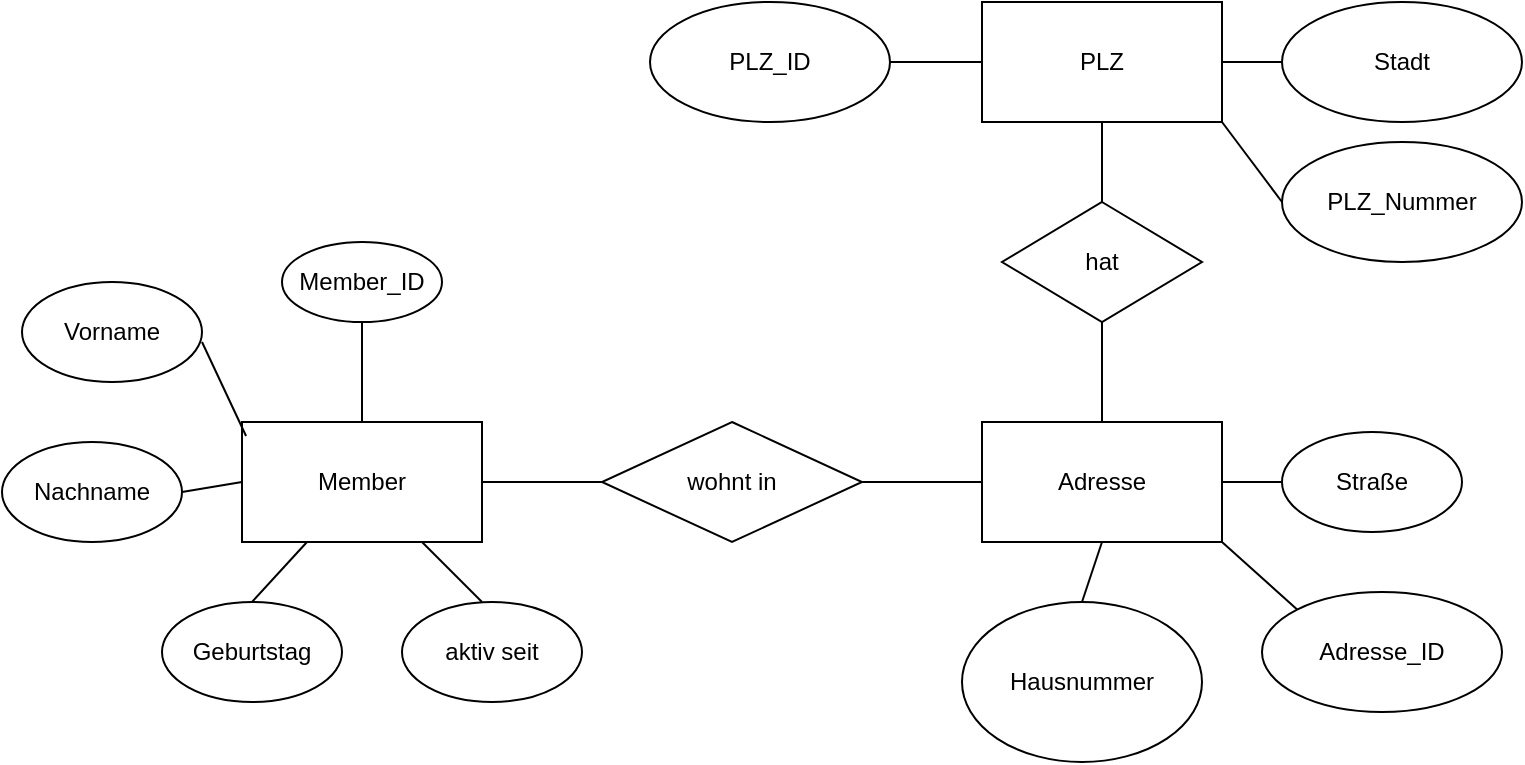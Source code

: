 <mxfile version="20.6.0" type="github">
  <diagram id="W9aKF14Ha8pWVmVTF3IQ" name="Seite-1">
    <mxGraphModel dx="1038" dy="564" grid="1" gridSize="10" guides="1" tooltips="1" connect="1" arrows="1" fold="1" page="1" pageScale="1" pageWidth="827" pageHeight="1169" math="0" shadow="0">
      <root>
        <mxCell id="0" />
        <mxCell id="1" parent="0" />
        <mxCell id="9BiTmk-PqYOJWmD8OITf-1" value="Member" style="rounded=0;whiteSpace=wrap;html=1;" vertex="1" parent="1">
          <mxGeometry x="210" y="210" width="120" height="60" as="geometry" />
        </mxCell>
        <mxCell id="9BiTmk-PqYOJWmD8OITf-2" value="Member_ID" style="ellipse;whiteSpace=wrap;html=1;" vertex="1" parent="1">
          <mxGeometry x="230" y="120" width="80" height="40" as="geometry" />
        </mxCell>
        <mxCell id="9BiTmk-PqYOJWmD8OITf-4" value="Vorname" style="ellipse;whiteSpace=wrap;html=1;" vertex="1" parent="1">
          <mxGeometry x="100" y="140" width="90" height="50" as="geometry" />
        </mxCell>
        <mxCell id="9BiTmk-PqYOJWmD8OITf-6" value="Nachname" style="ellipse;whiteSpace=wrap;html=1;" vertex="1" parent="1">
          <mxGeometry x="90" y="220" width="90" height="50" as="geometry" />
        </mxCell>
        <mxCell id="9BiTmk-PqYOJWmD8OITf-7" value="Geburtstag" style="ellipse;whiteSpace=wrap;html=1;" vertex="1" parent="1">
          <mxGeometry x="170" y="300" width="90" height="50" as="geometry" />
        </mxCell>
        <mxCell id="9BiTmk-PqYOJWmD8OITf-8" value="Adresse" style="rounded=0;whiteSpace=wrap;html=1;" vertex="1" parent="1">
          <mxGeometry x="580" y="210" width="120" height="60" as="geometry" />
        </mxCell>
        <mxCell id="9BiTmk-PqYOJWmD8OITf-9" value="wohnt in" style="rhombus;whiteSpace=wrap;html=1;" vertex="1" parent="1">
          <mxGeometry x="390" y="210" width="130" height="60" as="geometry" />
        </mxCell>
        <mxCell id="9BiTmk-PqYOJWmD8OITf-12" value="" style="endArrow=none;html=1;rounded=0;exitX=1;exitY=0.5;exitDx=0;exitDy=0;" edge="1" parent="1" source="9BiTmk-PqYOJWmD8OITf-1">
          <mxGeometry width="50" height="50" relative="1" as="geometry">
            <mxPoint x="340" y="290" as="sourcePoint" />
            <mxPoint x="390" y="240" as="targetPoint" />
          </mxGeometry>
        </mxCell>
        <mxCell id="9BiTmk-PqYOJWmD8OITf-13" value="" style="endArrow=none;html=1;rounded=0;exitX=1;exitY=0.5;exitDx=0;exitDy=0;entryX=0;entryY=0.5;entryDx=0;entryDy=0;" edge="1" parent="1" source="9BiTmk-PqYOJWmD8OITf-9" target="9BiTmk-PqYOJWmD8OITf-8">
          <mxGeometry width="50" height="50" relative="1" as="geometry">
            <mxPoint x="520" y="270" as="sourcePoint" />
            <mxPoint x="570" y="220" as="targetPoint" />
          </mxGeometry>
        </mxCell>
        <mxCell id="9BiTmk-PqYOJWmD8OITf-15" value="Hausnummer" style="ellipse;whiteSpace=wrap;html=1;" vertex="1" parent="1">
          <mxGeometry x="570" y="300" width="120" height="80" as="geometry" />
        </mxCell>
        <mxCell id="9BiTmk-PqYOJWmD8OITf-16" value="PLZ" style="rounded=0;whiteSpace=wrap;html=1;" vertex="1" parent="1">
          <mxGeometry x="580" width="120" height="60" as="geometry" />
        </mxCell>
        <mxCell id="9BiTmk-PqYOJWmD8OITf-18" value="aktiv seit" style="ellipse;whiteSpace=wrap;html=1;" vertex="1" parent="1">
          <mxGeometry x="290" y="300" width="90" height="50" as="geometry" />
        </mxCell>
        <mxCell id="9BiTmk-PqYOJWmD8OITf-20" value="Straße" style="ellipse;whiteSpace=wrap;html=1;" vertex="1" parent="1">
          <mxGeometry x="730" y="215" width="90" height="50" as="geometry" />
        </mxCell>
        <mxCell id="9BiTmk-PqYOJWmD8OITf-21" value="Stadt" style="ellipse;whiteSpace=wrap;html=1;" vertex="1" parent="1">
          <mxGeometry x="730" width="120" height="60" as="geometry" />
        </mxCell>
        <mxCell id="9BiTmk-PqYOJWmD8OITf-24" value="" style="endArrow=none;html=1;rounded=0;entryX=0.5;entryY=1;entryDx=0;entryDy=0;startArrow=none;" edge="1" parent="1" source="9BiTmk-PqYOJWmD8OITf-26" target="9BiTmk-PqYOJWmD8OITf-16">
          <mxGeometry width="50" height="50" relative="1" as="geometry">
            <mxPoint x="620" y="140" as="sourcePoint" />
            <mxPoint x="670" y="90" as="targetPoint" />
            <Array as="points" />
          </mxGeometry>
        </mxCell>
        <mxCell id="9BiTmk-PqYOJWmD8OITf-26" value="hat" style="rhombus;whiteSpace=wrap;html=1;" vertex="1" parent="1">
          <mxGeometry x="590" y="100" width="100" height="60" as="geometry" />
        </mxCell>
        <mxCell id="9BiTmk-PqYOJWmD8OITf-28" value="" style="endArrow=none;html=1;rounded=0;entryX=0.5;entryY=1;entryDx=0;entryDy=0;exitX=0.5;exitY=0;exitDx=0;exitDy=0;" edge="1" parent="1" source="9BiTmk-PqYOJWmD8OITf-8" target="9BiTmk-PqYOJWmD8OITf-26">
          <mxGeometry width="50" height="50" relative="1" as="geometry">
            <mxPoint x="610" y="230" as="sourcePoint" />
            <mxPoint x="660" y="180" as="targetPoint" />
          </mxGeometry>
        </mxCell>
        <mxCell id="9BiTmk-PqYOJWmD8OITf-29" value="" style="endArrow=none;html=1;rounded=0;entryX=0;entryY=0.5;entryDx=0;entryDy=0;exitX=1;exitY=0.5;exitDx=0;exitDy=0;" edge="1" parent="1" source="9BiTmk-PqYOJWmD8OITf-16" target="9BiTmk-PqYOJWmD8OITf-21">
          <mxGeometry width="50" height="50" relative="1" as="geometry">
            <mxPoint x="690" y="70" as="sourcePoint" />
            <mxPoint x="740" y="20" as="targetPoint" />
          </mxGeometry>
        </mxCell>
        <mxCell id="9BiTmk-PqYOJWmD8OITf-31" value="PLZ_ID" style="ellipse;whiteSpace=wrap;html=1;" vertex="1" parent="1">
          <mxGeometry x="414" width="120" height="60" as="geometry" />
        </mxCell>
        <mxCell id="9BiTmk-PqYOJWmD8OITf-32" value="PLZ_Nummer" style="ellipse;whiteSpace=wrap;html=1;" vertex="1" parent="1">
          <mxGeometry x="730" y="70" width="120" height="60" as="geometry" />
        </mxCell>
        <mxCell id="9BiTmk-PqYOJWmD8OITf-34" value="Adresse_ID" style="ellipse;whiteSpace=wrap;html=1;" vertex="1" parent="1">
          <mxGeometry x="720" y="295" width="120" height="60" as="geometry" />
        </mxCell>
        <mxCell id="9BiTmk-PqYOJWmD8OITf-35" value="" style="endArrow=none;html=1;rounded=0;entryX=0.5;entryY=1;entryDx=0;entryDy=0;" edge="1" parent="1" target="9BiTmk-PqYOJWmD8OITf-2">
          <mxGeometry width="50" height="50" relative="1" as="geometry">
            <mxPoint x="270" y="210" as="sourcePoint" />
            <mxPoint x="320" y="160" as="targetPoint" />
          </mxGeometry>
        </mxCell>
        <mxCell id="9BiTmk-PqYOJWmD8OITf-36" value="" style="endArrow=none;html=1;rounded=0;exitX=0.017;exitY=0.117;exitDx=0;exitDy=0;exitPerimeter=0;" edge="1" parent="1" source="9BiTmk-PqYOJWmD8OITf-1">
          <mxGeometry width="50" height="50" relative="1" as="geometry">
            <mxPoint x="140" y="220" as="sourcePoint" />
            <mxPoint x="190" y="170" as="targetPoint" />
          </mxGeometry>
        </mxCell>
        <mxCell id="9BiTmk-PqYOJWmD8OITf-37" value="" style="endArrow=none;html=1;rounded=0;exitX=1;exitY=0.5;exitDx=0;exitDy=0;" edge="1" parent="1" source="9BiTmk-PqYOJWmD8OITf-6">
          <mxGeometry width="50" height="50" relative="1" as="geometry">
            <mxPoint x="160" y="290" as="sourcePoint" />
            <mxPoint x="210" y="240" as="targetPoint" />
          </mxGeometry>
        </mxCell>
        <mxCell id="9BiTmk-PqYOJWmD8OITf-38" value="" style="endArrow=none;html=1;rounded=0;exitX=0.5;exitY=0;exitDx=0;exitDy=0;" edge="1" parent="1" source="9BiTmk-PqYOJWmD8OITf-7" target="9BiTmk-PqYOJWmD8OITf-1">
          <mxGeometry width="50" height="50" relative="1" as="geometry">
            <mxPoint x="130" y="340" as="sourcePoint" />
            <mxPoint x="180" y="290" as="targetPoint" />
          </mxGeometry>
        </mxCell>
        <mxCell id="9BiTmk-PqYOJWmD8OITf-39" value="" style="endArrow=none;html=1;rounded=0;entryX=0.75;entryY=1;entryDx=0;entryDy=0;" edge="1" parent="1" target="9BiTmk-PqYOJWmD8OITf-1">
          <mxGeometry width="50" height="50" relative="1" as="geometry">
            <mxPoint x="330" y="300" as="sourcePoint" />
            <mxPoint x="380" y="250" as="targetPoint" />
          </mxGeometry>
        </mxCell>
        <mxCell id="9BiTmk-PqYOJWmD8OITf-42" value="" style="endArrow=none;html=1;rounded=0;exitX=0.5;exitY=0;exitDx=0;exitDy=0;" edge="1" parent="1" source="9BiTmk-PqYOJWmD8OITf-15">
          <mxGeometry width="50" height="50" relative="1" as="geometry">
            <mxPoint x="590" y="315" as="sourcePoint" />
            <mxPoint x="640" y="270" as="targetPoint" />
          </mxGeometry>
        </mxCell>
        <mxCell id="9BiTmk-PqYOJWmD8OITf-43" value="" style="endArrow=none;html=1;rounded=0;entryX=1;entryY=1;entryDx=0;entryDy=0;exitX=0;exitY=0;exitDx=0;exitDy=0;" edge="1" parent="1" source="9BiTmk-PqYOJWmD8OITf-34" target="9BiTmk-PqYOJWmD8OITf-8">
          <mxGeometry width="50" height="50" relative="1" as="geometry">
            <mxPoint x="680" y="300" as="sourcePoint" />
            <mxPoint x="730" y="250" as="targetPoint" />
          </mxGeometry>
        </mxCell>
        <mxCell id="9BiTmk-PqYOJWmD8OITf-44" value="" style="endArrow=none;html=1;rounded=0;exitX=1;exitY=0.5;exitDx=0;exitDy=0;entryX=0;entryY=0.5;entryDx=0;entryDy=0;" edge="1" parent="1" source="9BiTmk-PqYOJWmD8OITf-8" target="9BiTmk-PqYOJWmD8OITf-20">
          <mxGeometry width="50" height="50" relative="1" as="geometry">
            <mxPoint x="680" y="280" as="sourcePoint" />
            <mxPoint x="730" y="230" as="targetPoint" />
          </mxGeometry>
        </mxCell>
        <mxCell id="9BiTmk-PqYOJWmD8OITf-45" value="" style="endArrow=none;html=1;rounded=0;exitX=0;exitY=0.5;exitDx=0;exitDy=0;" edge="1" parent="1" source="9BiTmk-PqYOJWmD8OITf-16">
          <mxGeometry width="50" height="50" relative="1" as="geometry">
            <mxPoint x="484" y="80" as="sourcePoint" />
            <mxPoint x="534" y="30" as="targetPoint" />
          </mxGeometry>
        </mxCell>
        <mxCell id="9BiTmk-PqYOJWmD8OITf-46" value="" style="endArrow=none;html=1;rounded=0;exitX=0;exitY=0.5;exitDx=0;exitDy=0;" edge="1" parent="1" source="9BiTmk-PqYOJWmD8OITf-32">
          <mxGeometry width="50" height="50" relative="1" as="geometry">
            <mxPoint x="650" y="110" as="sourcePoint" />
            <mxPoint x="700" y="60" as="targetPoint" />
          </mxGeometry>
        </mxCell>
      </root>
    </mxGraphModel>
  </diagram>
</mxfile>
